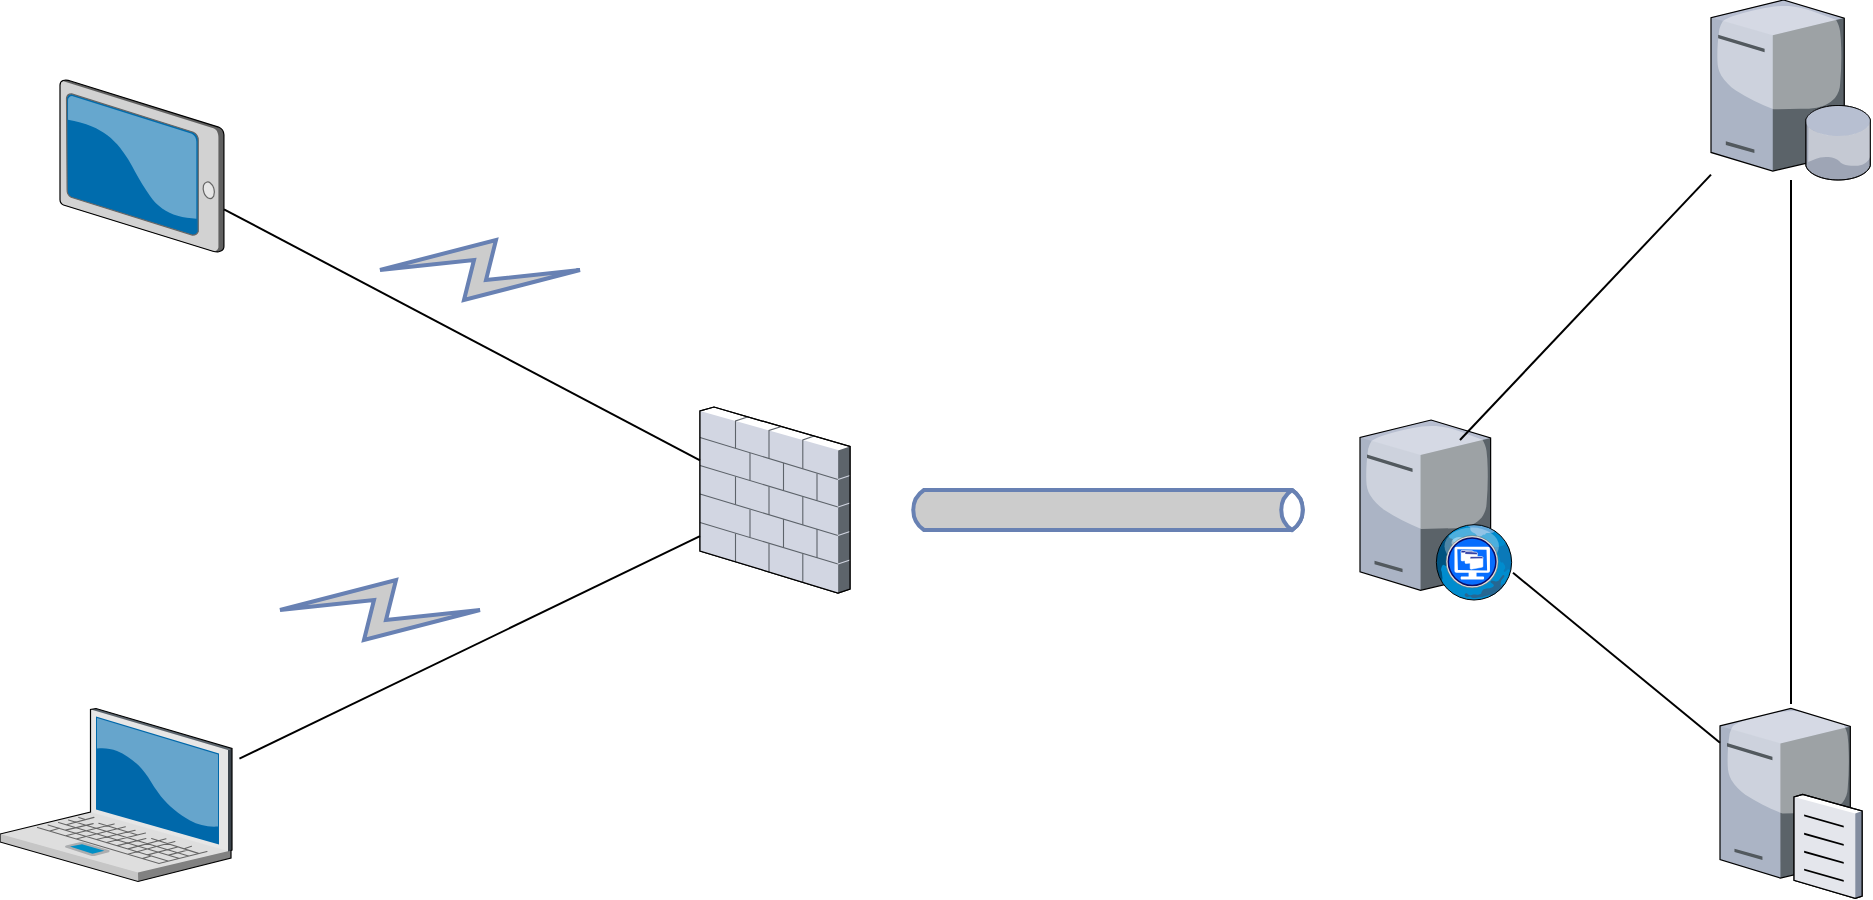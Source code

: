 <mxfile version="14.4.9" type="github">
  <diagram name="Page-1" id="822b0af5-4adb-64df-f703-e8dfc1f81529">
    <mxGraphModel dx="1155" dy="833" grid="1" gridSize="10" guides="1" tooltips="1" connect="1" arrows="1" fold="1" page="1" pageScale="1" pageWidth="1100" pageHeight="850" background="#ffffff" math="0" shadow="0">
      <root>
        <mxCell id="0" />
        <mxCell id="1" parent="0" />
        <mxCell id="aRxezdlJnfntzo9iZ2Ve-1" value="" style="verticalLabelPosition=bottom;aspect=fixed;html=1;verticalAlign=top;strokeColor=none;align=center;outlineConnect=0;shape=mxgraph.citrix.tablet_2;" vertex="1" parent="1">
          <mxGeometry x="100" y="200" width="82" height="86" as="geometry" />
        </mxCell>
        <mxCell id="aRxezdlJnfntzo9iZ2Ve-3" value="" style="verticalLabelPosition=bottom;aspect=fixed;html=1;verticalAlign=top;strokeColor=none;align=center;outlineConnect=0;shape=mxgraph.citrix.laptop_2;" vertex="1" parent="1">
          <mxGeometry x="70" y="514.25" width="116" height="86.5" as="geometry" />
        </mxCell>
        <mxCell id="aRxezdlJnfntzo9iZ2Ve-4" value="" style="verticalLabelPosition=bottom;aspect=fixed;html=1;verticalAlign=top;strokeColor=none;align=center;outlineConnect=0;shape=mxgraph.citrix.desktop_web;" vertex="1" parent="1">
          <mxGeometry x="750" y="370" width="76.5" height="90" as="geometry" />
        </mxCell>
        <mxCell id="aRxezdlJnfntzo9iZ2Ve-6" value="" style="verticalLabelPosition=bottom;aspect=fixed;html=1;verticalAlign=top;strokeColor=none;align=center;outlineConnect=0;shape=mxgraph.citrix.database_server;" vertex="1" parent="1">
          <mxGeometry x="925.5" y="160" width="80" height="90" as="geometry" />
        </mxCell>
        <mxCell id="aRxezdlJnfntzo9iZ2Ve-7" value="" style="verticalLabelPosition=bottom;aspect=fixed;html=1;verticalAlign=top;strokeColor=none;align=center;outlineConnect=0;shape=mxgraph.citrix.file_server;" vertex="1" parent="1">
          <mxGeometry x="930" y="512" width="71" height="97" as="geometry" />
        </mxCell>
        <mxCell id="aRxezdlJnfntzo9iZ2Ve-10" value="" style="endArrow=none;html=1;" edge="1" parent="1" source="aRxezdlJnfntzo9iZ2Ve-4" target="aRxezdlJnfntzo9iZ2Ve-7">
          <mxGeometry width="50" height="50" relative="1" as="geometry">
            <mxPoint x="890" y="460" as="sourcePoint" />
            <mxPoint x="940" y="410" as="targetPoint" />
          </mxGeometry>
        </mxCell>
        <mxCell id="aRxezdlJnfntzo9iZ2Ve-11" value="" style="endArrow=none;html=1;" edge="1" parent="1" target="aRxezdlJnfntzo9iZ2Ve-6">
          <mxGeometry width="50" height="50" relative="1" as="geometry">
            <mxPoint x="800" y="380" as="sourcePoint" />
            <mxPoint x="920" y="248.75" as="targetPoint" />
          </mxGeometry>
        </mxCell>
        <mxCell id="aRxezdlJnfntzo9iZ2Ve-14" value="" style="verticalLabelPosition=bottom;aspect=fixed;html=1;verticalAlign=top;strokeColor=none;align=center;outlineConnect=0;shape=mxgraph.citrix.firewall;" vertex="1" parent="1">
          <mxGeometry x="420" y="363.5" width="75" height="93" as="geometry" />
        </mxCell>
        <mxCell id="aRxezdlJnfntzo9iZ2Ve-15" value="" style="fontColor=#0066CC;verticalAlign=top;verticalLabelPosition=bottom;labelPosition=center;align=center;html=1;outlineConnect=0;fillColor=#CCCCCC;strokeColor=#6881B3;gradientColor=none;gradientDirection=north;strokeWidth=2;shape=mxgraph.networks.comm_link;direction=south;" vertex="1" parent="1">
          <mxGeometry x="260" y="280" width="100" height="30" as="geometry" />
        </mxCell>
        <mxCell id="aRxezdlJnfntzo9iZ2Ve-27" value="" style="html=1;outlineConnect=0;fillColor=#CCCCCC;strokeColor=#6881B3;gradientColor=none;gradientDirection=north;strokeWidth=2;shape=mxgraph.networks.bus;gradientColor=none;gradientDirection=north;fontColor=#ffffff;perimeter=backbonePerimeter;backboneSize=20;" vertex="1" parent="1">
          <mxGeometry x="524" y="405" width="200" height="20" as="geometry" />
        </mxCell>
        <mxCell id="aRxezdlJnfntzo9iZ2Ve-28" value="" style="fontColor=#0066CC;verticalAlign=top;verticalLabelPosition=bottom;labelPosition=center;align=center;html=1;outlineConnect=0;fillColor=#CCCCCC;strokeColor=#6881B3;gradientColor=none;gradientDirection=north;strokeWidth=2;shape=mxgraph.networks.comm_link;direction=south;" vertex="1" parent="1">
          <mxGeometry x="210" y="450" width="100" height="30" as="geometry" />
        </mxCell>
        <mxCell id="aRxezdlJnfntzo9iZ2Ve-29" value="" style="endArrow=none;html=1;" edge="1" parent="1" source="aRxezdlJnfntzo9iZ2Ve-1" target="aRxezdlJnfntzo9iZ2Ve-14">
          <mxGeometry width="50" height="50" relative="1" as="geometry">
            <mxPoint x="600" y="480" as="sourcePoint" />
            <mxPoint x="650" y="430" as="targetPoint" />
          </mxGeometry>
        </mxCell>
        <mxCell id="aRxezdlJnfntzo9iZ2Ve-30" value="" style="endArrow=none;html=1;exitX=1.032;exitY=0.29;exitDx=0;exitDy=0;exitPerimeter=0;" edge="1" parent="1" source="aRxezdlJnfntzo9iZ2Ve-3" target="aRxezdlJnfntzo9iZ2Ve-14">
          <mxGeometry width="50" height="50" relative="1" as="geometry">
            <mxPoint x="600" y="480" as="sourcePoint" />
            <mxPoint x="650" y="430" as="targetPoint" />
          </mxGeometry>
        </mxCell>
        <mxCell id="aRxezdlJnfntzo9iZ2Ve-31" value="" style="endArrow=none;html=1;" edge="1" parent="1" source="aRxezdlJnfntzo9iZ2Ve-7" target="aRxezdlJnfntzo9iZ2Ve-6">
          <mxGeometry width="50" height="50" relative="1" as="geometry">
            <mxPoint x="920" y="360" as="sourcePoint" />
            <mxPoint x="970" y="310" as="targetPoint" />
          </mxGeometry>
        </mxCell>
      </root>
    </mxGraphModel>
  </diagram>
</mxfile>
